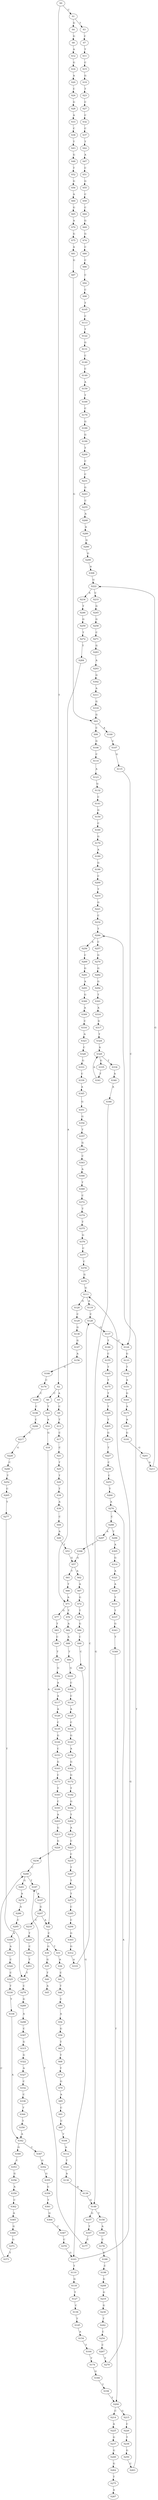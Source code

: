 strict digraph  {
	S0 -> S1 [ label = C ];
	S0 -> S2 [ label = T ];
	S1 -> S3 [ label = T ];
	S1 -> S4 [ label = G ];
	S2 -> S5 [ label = A ];
	S2 -> S6 [ label = C ];
	S3 -> S7 [ label = C ];
	S4 -> S8 [ label = G ];
	S5 -> S9 [ label = C ];
	S6 -> S10 [ label = T ];
	S7 -> S11 [ label = T ];
	S8 -> S12 [ label = A ];
	S9 -> S13 [ label = T ];
	S10 -> S14 [ label = A ];
	S11 -> S15 [ label = C ];
	S12 -> S16 [ label = G ];
	S13 -> S17 [ label = C ];
	S14 -> S18 [ label = G ];
	S15 -> S19 [ label = G ];
	S16 -> S20 [ label = A ];
	S17 -> S21 [ label = C ];
	S18 -> S22 [ label = A ];
	S19 -> S23 [ label = T ];
	S20 -> S24 [ label = C ];
	S21 -> S25 [ label = T ];
	S22 -> S26 [ label = C ];
	S23 -> S27 [ label = C ];
	S24 -> S28 [ label = G ];
	S25 -> S29 [ label = T ];
	S26 -> S30 [ label = G ];
	S26 -> S31 [ label = T ];
	S27 -> S32 [ label = C ];
	S28 -> S33 [ label = A ];
	S29 -> S34 [ label = T ];
	S30 -> S35 [ label = G ];
	S31 -> S36 [ label = A ];
	S32 -> S37 [ label = C ];
	S33 -> S38 [ label = C ];
	S34 -> S39 [ label = A ];
	S35 -> S40 [ label = T ];
	S36 -> S41 [ label = C ];
	S37 -> S42 [ label = T ];
	S38 -> S43 [ label = T ];
	S39 -> S44 [ label = C ];
	S40 -> S45 [ label = A ];
	S41 -> S46 [ label = T ];
	S42 -> S47 [ label = A ];
	S43 -> S48 [ label = G ];
	S44 -> S49 [ label = A ];
	S46 -> S50 [ label = C ];
	S47 -> S51 [ label = C ];
	S48 -> S52 [ label = T ];
	S49 -> S53 [ label = T ];
	S50 -> S54 [ label = A ];
	S51 -> S55 [ label = G ];
	S52 -> S56 [ label = G ];
	S53 -> S57 [ label = G ];
	S54 -> S58 [ label = G ];
	S55 -> S59 [ label = C ];
	S56 -> S60 [ label = A ];
	S57 -> S61 [ label = T ];
	S57 -> S62 [ label = A ];
	S58 -> S63 [ label = T ];
	S59 -> S64 [ label = C ];
	S60 -> S65 [ label = G ];
	S61 -> S66 [ label = T ];
	S62 -> S67 [ label = A ];
	S63 -> S68 [ label = T ];
	S64 -> S69 [ label = G ];
	S65 -> S70 [ label = A ];
	S66 -> S71 [ label = A ];
	S67 -> S72 [ label = G ];
	S68 -> S73 [ label = T ];
	S69 -> S74 [ label = G ];
	S70 -> S75 [ label = G ];
	S71 -> S76 [ label = T ];
	S71 -> S77 [ label = G ];
	S72 -> S78 [ label = T ];
	S73 -> S79 [ label = G ];
	S74 -> S80 [ label = C ];
	S75 -> S81 [ label = A ];
	S76 -> S82 [ label = A ];
	S77 -> S83 [ label = T ];
	S78 -> S84 [ label = G ];
	S79 -> S85 [ label = A ];
	S80 -> S86 [ label = C ];
	S81 -> S87 [ label = G ];
	S82 -> S88 [ label = A ];
	S83 -> S89 [ label = C ];
	S84 -> S90 [ label = C ];
	S85 -> S91 [ label = C ];
	S86 -> S92 [ label = C ];
	S87 -> S93 [ label = G ];
	S88 -> S94 [ label = T ];
	S89 -> S95 [ label = T ];
	S90 -> S96 [ label = C ];
	S91 -> S97 [ label = C ];
	S92 -> S98 [ label = C ];
	S93 -> S99 [ label = C ];
	S93 -> S100 [ label = A ];
	S94 -> S101 [ label = G ];
	S95 -> S102 [ label = G ];
	S96 -> S103 [ label = G ];
	S97 -> S104 [ label = T ];
	S98 -> S105 [ label = T ];
	S99 -> S106 [ label = G ];
	S100 -> S107 [ label = C ];
	S101 -> S108 [ label = C ];
	S102 -> S109 [ label = A ];
	S103 -> S110 [ label = T ];
	S103 -> S111 [ label = G ];
	S104 -> S112 [ label = A ];
	S105 -> S113 [ label = C ];
	S106 -> S114 [ label = C ];
	S107 -> S115 [ label = G ];
	S108 -> S116 [ label = C ];
	S109 -> S117 [ label = A ];
	S110 -> S118 [ label = G ];
	S111 -> S119 [ label = A ];
	S111 -> S120 [ label = G ];
	S112 -> S121 [ label = T ];
	S113 -> S122 [ label = T ];
	S114 -> S123 [ label = A ];
	S115 -> S124 [ label = C ];
	S116 -> S125 [ label = A ];
	S117 -> S126 [ label = A ];
	S118 -> S127 [ label = T ];
	S119 -> S128 [ label = C ];
	S120 -> S129 [ label = C ];
	S121 -> S130 [ label = A ];
	S122 -> S131 [ label = G ];
	S123 -> S132 [ label = G ];
	S124 -> S133 [ label = G ];
	S125 -> S134 [ label = C ];
	S126 -> S135 [ label = C ];
	S127 -> S136 [ label = C ];
	S128 -> S137 [ label = G ];
	S129 -> S138 [ label = G ];
	S130 -> S139 [ label = A ];
	S131 -> S140 [ label = C ];
	S132 -> S141 [ label = C ];
	S133 -> S142 [ label = T ];
	S134 -> S143 [ label = G ];
	S135 -> S144 [ label = G ];
	S136 -> S145 [ label = T ];
	S137 -> S124 [ label = C ];
	S137 -> S146 [ label = T ];
	S138 -> S147 [ label = G ];
	S139 -> S148 [ label = G ];
	S140 -> S149 [ label = C ];
	S141 -> S150 [ label = G ];
	S142 -> S151 [ label = A ];
	S143 -> S152 [ label = A ];
	S144 -> S153 [ label = C ];
	S145 -> S154 [ label = A ];
	S146 -> S155 [ label = C ];
	S147 -> S156 [ label = A ];
	S148 -> S157 [ label = G ];
	S148 -> S158 [ label = T ];
	S149 -> S159 [ label = A ];
	S150 -> S160 [ label = C ];
	S151 -> S161 [ label = G ];
	S152 -> S162 [ label = G ];
	S153 -> S163 [ label = G ];
	S154 -> S164 [ label = T ];
	S155 -> S165 [ label = T ];
	S156 -> S166 [ label = G ];
	S157 -> S167 [ label = T ];
	S158 -> S168 [ label = A ];
	S159 -> S169 [ label = T ];
	S160 -> S170 [ label = G ];
	S161 -> S171 [ label = A ];
	S162 -> S172 [ label = G ];
	S163 -> S173 [ label = C ];
	S164 -> S174 [ label = T ];
	S165 -> S175 [ label = T ];
	S166 -> S176 [ label = C ];
	S167 -> S177 [ label = C ];
	S168 -> S178 [ label = C ];
	S169 -> S179 [ label = C ];
	S170 -> S180 [ label = A ];
	S171 -> S181 [ label = A ];
	S172 -> S182 [ label = T ];
	S173 -> S183 [ label = T ];
	S174 -> S184 [ label = G ];
	S175 -> S185 [ label = T ];
	S176 -> S186 [ label = C ];
	S177 -> S187 [ label = T ];
	S178 -> S188 [ label = C ];
	S179 -> S189 [ label = G ];
	S180 -> S190 [ label = G ];
	S181 -> S191 [ label = G ];
	S182 -> S192 [ label = G ];
	S183 -> S193 [ label = C ];
	S184 -> S194 [ label = T ];
	S185 -> S195 [ label = T ];
	S186 -> S196 [ label = C ];
	S187 -> S197 [ label = A ];
	S188 -> S198 [ label = C ];
	S189 -> S199 [ label = G ];
	S190 -> S200 [ label = C ];
	S191 -> S201 [ label = G ];
	S192 -> S202 [ label = T ];
	S193 -> S203 [ label = A ];
	S194 -> S204 [ label = T ];
	S195 -> S205 [ label = T ];
	S196 -> S206 [ label = C ];
	S197 -> S207 [ label = G ];
	S198 -> S208 [ label = G ];
	S199 -> S209 [ label = T ];
	S200 -> S210 [ label = T ];
	S201 -> S211 [ label = A ];
	S202 -> S212 [ label = A ];
	S203 -> S213 [ label = G ];
	S204 -> S214 [ label = C ];
	S204 -> S215 [ label = G ];
	S205 -> S216 [ label = G ];
	S206 -> S217 [ label = C ];
	S207 -> S218 [ label = C ];
	S207 -> S22 [ label = A ];
	S208 -> S219 [ label = G ];
	S209 -> S220 [ label = C ];
	S210 -> S221 [ label = G ];
	S211 -> S222 [ label = G ];
	S212 -> S223 [ label = C ];
	S213 -> S224 [ label = G ];
	S214 -> S225 [ label = A ];
	S215 -> S226 [ label = C ];
	S216 -> S227 [ label = T ];
	S217 -> S228 [ label = G ];
	S218 -> S229 [ label = T ];
	S219 -> S230 [ label = G ];
	S220 -> S231 [ label = C ];
	S221 -> S232 [ label = C ];
	S222 -> S233 [ label = C ];
	S222 -> S234 [ label = A ];
	S223 -> S235 [ label = C ];
	S224 -> S236 [ label = T ];
	S225 -> S237 [ label = G ];
	S226 -> S238 [ label = T ];
	S227 -> S239 [ label = C ];
	S228 -> S240 [ label = C ];
	S229 -> S241 [ label = C ];
	S230 -> S242 [ label = T ];
	S231 -> S243 [ label = G ];
	S232 -> S244 [ label = T ];
	S233 -> S245 [ label = G ];
	S234 -> S246 [ label = T ];
	S235 -> S247 [ label = T ];
	S236 -> S248 [ label = C ];
	S237 -> S249 [ label = G ];
	S238 -> S250 [ label = G ];
	S239 -> S251 [ label = C ];
	S240 -> S252 [ label = T ];
	S241 -> S253 [ label = T ];
	S242 -> S254 [ label = C ];
	S243 -> S255 [ label = C ];
	S244 -> S256 [ label = A ];
	S244 -> S257 [ label = C ];
	S245 -> S258 [ label = G ];
	S246 -> S259 [ label = G ];
	S247 -> S260 [ label = T ];
	S248 -> S261 [ label = G ];
	S248 -> S187 [ label = T ];
	S249 -> S262 [ label = G ];
	S250 -> S263 [ label = C ];
	S251 -> S264 [ label = T ];
	S252 -> S265 [ label = C ];
	S253 -> S266 [ label = T ];
	S254 -> S267 [ label = C ];
	S255 -> S268 [ label = A ];
	S256 -> S269 [ label = C ];
	S257 -> S270 [ label = G ];
	S258 -> S271 [ label = C ];
	S259 -> S272 [ label = T ];
	S260 -> S273 [ label = T ];
	S261 -> S274 [ label = A ];
	S262 -> S275 [ label = T ];
	S263 -> S244 [ label = T ];
	S264 -> S276 [ label = A ];
	S265 -> S277 [ label = T ];
	S266 -> S278 [ label = C ];
	S267 -> S279 [ label = T ];
	S268 -> S280 [ label = A ];
	S269 -> S281 [ label = G ];
	S270 -> S282 [ label = G ];
	S271 -> S283 [ label = G ];
	S272 -> S284 [ label = T ];
	S273 -> S285 [ label = C ];
	S274 -> S286 [ label = A ];
	S275 -> S287 [ label = A ];
	S276 -> S288 [ label = C ];
	S277 -> S266 [ label = T ];
	S278 -> S289 [ label = G ];
	S279 -> S276 [ label = A ];
	S280 -> S290 [ label = G ];
	S281 -> S291 [ label = A ];
	S282 -> S292 [ label = G ];
	S283 -> S293 [ label = A ];
	S284 -> S71 [ label = A ];
	S285 -> S294 [ label = C ];
	S286 -> S295 [ label = C ];
	S288 -> S296 [ label = T ];
	S288 -> S297 [ label = A ];
	S289 -> S298 [ label = A ];
	S290 -> S299 [ label = G ];
	S291 -> S300 [ label = G ];
	S292 -> S301 [ label = T ];
	S293 -> S302 [ label = G ];
	S294 -> S303 [ label = G ];
	S295 -> S304 [ label = A ];
	S296 -> S305 [ label = A ];
	S297 -> S306 [ label = T ];
	S298 -> S307 [ label = C ];
	S299 -> S308 [ label = A ];
	S300 -> S309 [ label = A ];
	S301 -> S310 [ label = A ];
	S302 -> S311 [ label = A ];
	S303 -> S312 [ label = G ];
	S304 -> S313 [ label = A ];
	S305 -> S314 [ label = G ];
	S306 -> S57 [ label = G ];
	S307 -> S315 [ label = G ];
	S308 -> S222 [ label = G ];
	S309 -> S316 [ label = C ];
	S310 -> S317 [ label = G ];
	S311 -> S318 [ label = G ];
	S312 -> S319 [ label = A ];
	S313 -> S320 [ label = C ];
	S314 -> S321 [ label = A ];
	S315 -> S322 [ label = G ];
	S316 -> S323 [ label = A ];
	S317 -> S324 [ label = T ];
	S318 -> S93 [ label = G ];
	S319 -> S128 [ label = C ];
	S320 -> S325 [ label = C ];
	S321 -> S326 [ label = A ];
	S322 -> S327 [ label = A ];
	S323 -> S328 [ label = C ];
	S324 -> S329 [ label = A ];
	S325 -> S330 [ label = T ];
	S326 -> S331 [ label = T ];
	S327 -> S332 [ label = C ];
	S328 -> S333 [ label = G ];
	S329 -> S334 [ label = T ];
	S329 -> S335 [ label = G ];
	S330 -> S336 [ label = T ];
	S331 -> S337 [ label = T ];
	S332 -> S338 [ label = C ];
	S333 -> S339 [ label = C ];
	S334 -> S340 [ label = A ];
	S335 -> S341 [ label = T ];
	S336 -> S342 [ label = A ];
	S337 -> S343 [ label = G ];
	S338 -> S344 [ label = T ];
	S339 -> S345 [ label = A ];
	S340 -> S346 [ label = A ];
	S341 -> S329 [ label = A ];
	S342 -> S347 [ label = C ];
	S342 -> S348 [ label = G ];
	S343 -> S349 [ label = T ];
	S344 -> S350 [ label = T ];
	S345 -> S351 [ label = G ];
	S346 -> S148 [ label = G ];
	S347 -> S352 [ label = G ];
	S348 -> S353 [ label = C ];
	S349 -> S204 [ label = T ];
	S350 -> S342 [ label = A ];
	S351 -> S354 [ label = G ];
	S352 -> S355 [ label = G ];
	S353 -> S356 [ label = G ];
	S354 -> S357 [ label = T ];
	S355 -> S358 [ label = G ];
	S356 -> S359 [ label = A ];
	S357 -> S360 [ label = G ];
	S358 -> S361 [ label = T ];
	S359 -> S362 [ label = C ];
	S360 -> S363 [ label = C ];
	S361 -> S364 [ label = G ];
	S362 -> S365 [ label = A ];
	S363 -> S366 [ label = A ];
	S364 -> S367 [ label = C ];
	S365 -> S368 [ label = G ];
	S366 -> S369 [ label = T ];
	S367 -> S370 [ label = C ];
	S368 -> S371 [ label = G ];
	S369 -> S372 [ label = C ];
	S370 -> S103 [ label = G ];
	S371 -> S373 [ label = T ];
	S372 -> S374 [ label = T ];
	S373 -> S248 [ label = C ];
	S374 -> S375 [ label = T ];
	S375 -> S376 [ label = G ];
	S376 -> S377 [ label = C ];
	S377 -> S378 [ label = C ];
	S378 -> S379 [ label = G ];
	S379 -> S111 [ label = G ];
}

